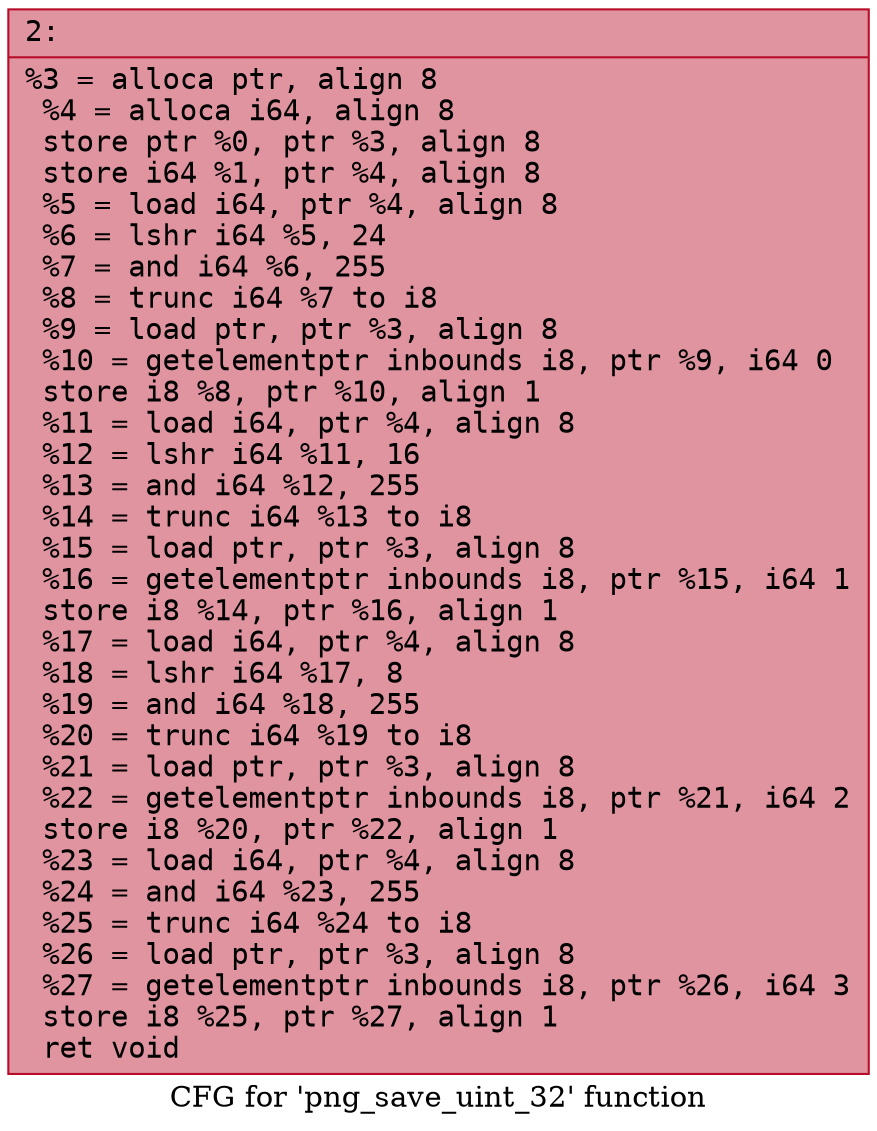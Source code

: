 digraph "CFG for 'png_save_uint_32' function" {
	label="CFG for 'png_save_uint_32' function";

	Node0x6000023b2350 [shape=record,color="#b70d28ff", style=filled, fillcolor="#b70d2870" fontname="Courier",label="{2:\l|  %3 = alloca ptr, align 8\l  %4 = alloca i64, align 8\l  store ptr %0, ptr %3, align 8\l  store i64 %1, ptr %4, align 8\l  %5 = load i64, ptr %4, align 8\l  %6 = lshr i64 %5, 24\l  %7 = and i64 %6, 255\l  %8 = trunc i64 %7 to i8\l  %9 = load ptr, ptr %3, align 8\l  %10 = getelementptr inbounds i8, ptr %9, i64 0\l  store i8 %8, ptr %10, align 1\l  %11 = load i64, ptr %4, align 8\l  %12 = lshr i64 %11, 16\l  %13 = and i64 %12, 255\l  %14 = trunc i64 %13 to i8\l  %15 = load ptr, ptr %3, align 8\l  %16 = getelementptr inbounds i8, ptr %15, i64 1\l  store i8 %14, ptr %16, align 1\l  %17 = load i64, ptr %4, align 8\l  %18 = lshr i64 %17, 8\l  %19 = and i64 %18, 255\l  %20 = trunc i64 %19 to i8\l  %21 = load ptr, ptr %3, align 8\l  %22 = getelementptr inbounds i8, ptr %21, i64 2\l  store i8 %20, ptr %22, align 1\l  %23 = load i64, ptr %4, align 8\l  %24 = and i64 %23, 255\l  %25 = trunc i64 %24 to i8\l  %26 = load ptr, ptr %3, align 8\l  %27 = getelementptr inbounds i8, ptr %26, i64 3\l  store i8 %25, ptr %27, align 1\l  ret void\l}"];
}
